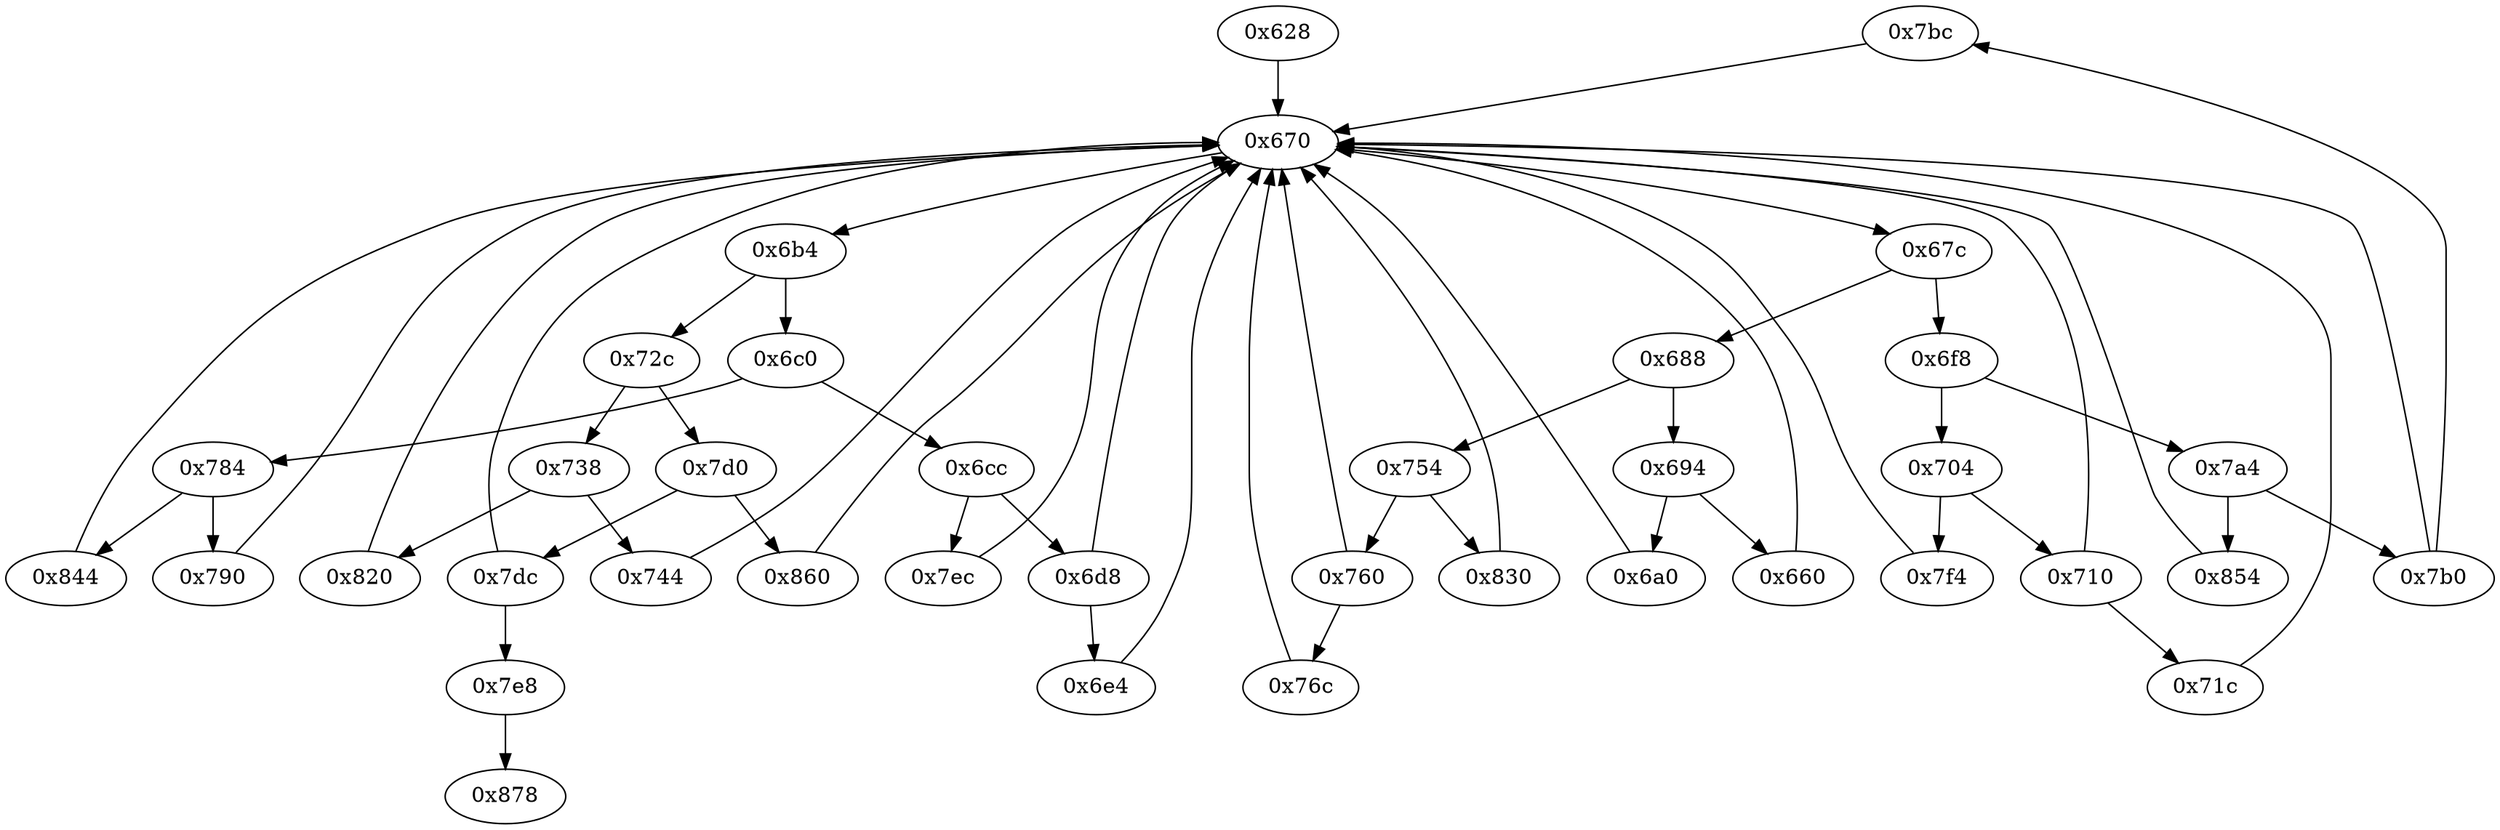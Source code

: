 strict digraph "" {
	"0x7bc"	 [opcode="[u'ldr', u'add', u'str', u'ldr', u'b']"];
	"0x670"	 [opcode="[u'ldr', u'cmp', u'b']"];
	"0x7bc" -> "0x670";
	"0x784"	 [opcode="[u'ldr', u'cmp', u'b']"];
	"0x844"	 [opcode="[u'ldrb', u'str', u'ldr', u'b']"];
	"0x784" -> "0x844";
	"0x790"	 [opcode="[u'ldr', u'cmp', u'ldr', u'mov', u'b']"];
	"0x784" -> "0x790";
	"0x7b0"	 [opcode="[u'ldr', u'cmp', u'b']"];
	"0x7b0" -> "0x7bc";
	"0x7b0" -> "0x670";
	"0x6a0"	 [opcode="[u'ldr', u'mov', u'bl', u'ldr', u'b']"];
	"0x6a0" -> "0x670";
	"0x7a4"	 [opcode="[u'ldr', u'cmp', u'b']"];
	"0x7a4" -> "0x7b0";
	"0x854"	 [opcode="[u'mov', u'mov', u'b']"];
	"0x7a4" -> "0x854";
	"0x860"	 [opcode="[u'cmp', u'mov', u'mov', u'strb', u'ldr', u'b']"];
	"0x860" -> "0x670";
	"0x6e4"	 [opcode="[u'mov', u'bl', u'mov', u'mov', u'b']"];
	"0x6e4" -> "0x670";
	"0x710"	 [opcode="[u'ldr', u'cmp', u'b']"];
	"0x710" -> "0x670";
	"0x71c"	 [opcode="[u'ldr', u'str', u'ldr', u'b']"];
	"0x710" -> "0x71c";
	"0x6b4"	 [opcode="[u'ldr', u'cmp', u'b']"];
	"0x670" -> "0x6b4";
	"0x67c"	 [opcode="[u'ldr', u'cmp', u'b']"];
	"0x670" -> "0x67c";
	"0x820"	 [opcode="[u'mov', u'bl', u'ldr', u'b']"];
	"0x820" -> "0x670";
	"0x7e8"	 [opcode="[u'b']"];
	"0x878"	 [opcode="[u'mov', u'sub', u'pop']"];
	"0x7e8" -> "0x878";
	"0x738"	 [opcode="[u'ldr', u'cmp', u'b']"];
	"0x738" -> "0x820";
	"0x744"	 [opcode="[u'ldr', u'cmp', u'ldr', u'b']"];
	"0x738" -> "0x744";
	"0x844" -> "0x670";
	"0x6c0"	 [opcode="[u'ldr', u'cmp', u'b']"];
	"0x6c0" -> "0x784";
	"0x6cc"	 [opcode="[u'ldr', u'cmp', u'b']"];
	"0x6c0" -> "0x6cc";
	"0x76c"	 [opcode="[u'ldrb', u'ldr', u'ldr', u'cmp', u'mov', u'b']"];
	"0x76c" -> "0x670";
	"0x754"	 [opcode="[u'ldr', u'cmp', u'b']"];
	"0x760"	 [opcode="[u'ldr', u'cmp', u'b']"];
	"0x754" -> "0x760";
	"0x830"	 [opcode="[u'ldr', u'ldr', u'str', u'ldr', u'b']"];
	"0x754" -> "0x830";
	"0x72c"	 [opcode="[u'ldr', u'cmp', u'b']"];
	"0x72c" -> "0x738";
	"0x7d0"	 [opcode="[u'ldr', u'cmp', u'b']"];
	"0x72c" -> "0x7d0";
	"0x7dc"	 [opcode="[u'ldr', u'cmp', u'b']"];
	"0x7dc" -> "0x670";
	"0x7dc" -> "0x7e8";
	"0x688"	 [opcode="[u'ldr', u'cmp', u'b']"];
	"0x688" -> "0x754";
	"0x694"	 [opcode="[u'ldr', u'cmp', u'b']"];
	"0x688" -> "0x694";
	"0x694" -> "0x6a0";
	"0x660"	 [opcode="[u'ldr', u'cmp', u'mov', u'mov']"];
	"0x694" -> "0x660";
	"0x790" -> "0x670";
	"0x7f4"	 [opcode="[u'str', u'ldr', u'ldr', u'ldrb', u'strb', u'ldr', u'ldr', u'ldrb', u'cmp', u'mov', u'b']"];
	"0x7f4" -> "0x670";
	"0x6d8"	 [opcode="[u'ldr', u'cmp', u'b']"];
	"0x6d8" -> "0x6e4";
	"0x6d8" -> "0x670";
	"0x6f8"	 [opcode="[u'ldr', u'cmp', u'b']"];
	"0x6f8" -> "0x7a4";
	"0x704"	 [opcode="[u'ldr', u'cmp', u'b']"];
	"0x6f8" -> "0x704";
	"0x660" -> "0x670";
	"0x760" -> "0x670";
	"0x760" -> "0x76c";
	"0x704" -> "0x710";
	"0x704" -> "0x7f4";
	"0x6b4" -> "0x6c0";
	"0x6b4" -> "0x72c";
	"0x830" -> "0x670";
	"0x854" -> "0x670";
	"0x7d0" -> "0x860";
	"0x7d0" -> "0x7dc";
	"0x67c" -> "0x688";
	"0x67c" -> "0x6f8";
	"0x71c" -> "0x670";
	"0x628"	 [opcode="[u'push', u'add', u'sub', u'mov', u'add', u'ldr', u'str', u'ldr', u'ldr', u'ldr', u'add', u'ldr', u'add', u'b']"];
	"0x628" -> "0x670";
	"0x744" -> "0x670";
	"0x6cc" -> "0x6d8";
	"0x7ec"	 [opcode="[u'ldr', u'b']"];
	"0x6cc" -> "0x7ec";
	"0x7ec" -> "0x670";
}
